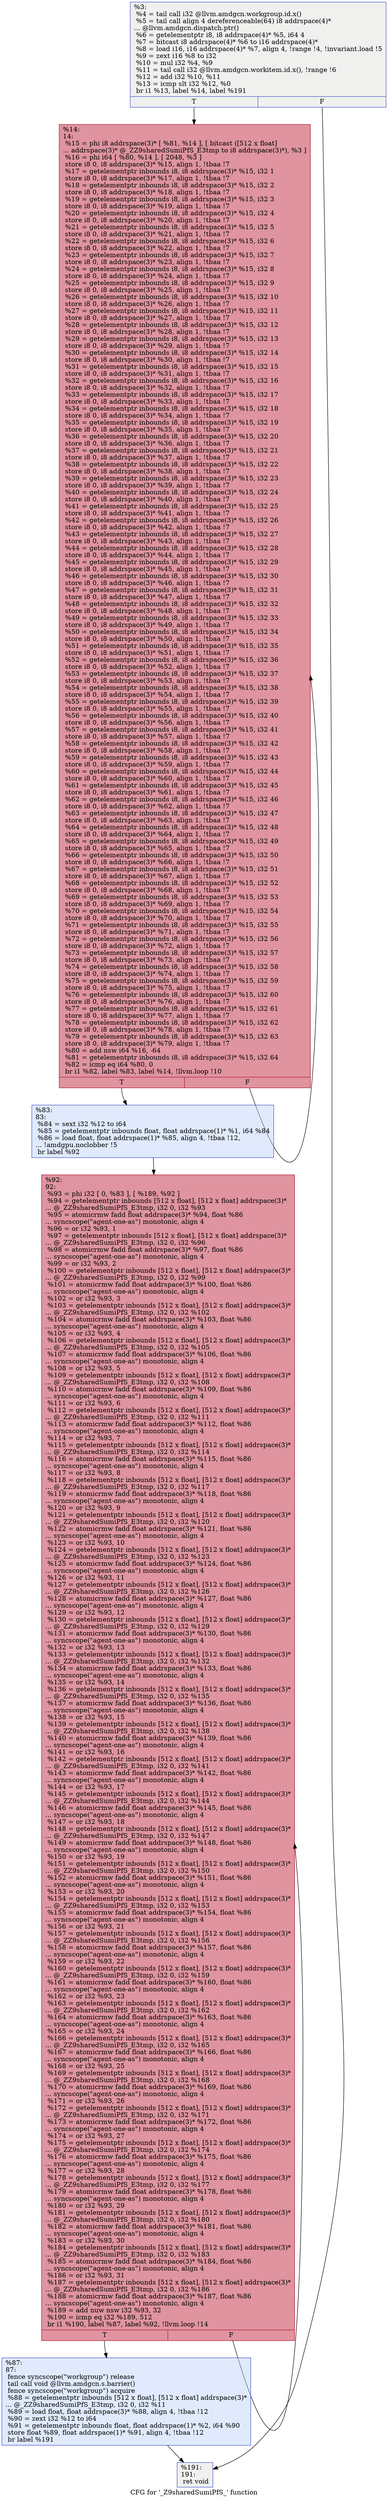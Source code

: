 digraph "CFG for '_Z9sharedSumiPfS_' function" {
	label="CFG for '_Z9sharedSumiPfS_' function";

	Node0x4b15f10 [shape=record,color="#3d50c3ff", style=filled, fillcolor="#dedcdb70",label="{%3:\l  %4 = tail call i32 @llvm.amdgcn.workgroup.id.x()\l  %5 = tail call align 4 dereferenceable(64) i8 addrspace(4)*\l... @llvm.amdgcn.dispatch.ptr()\l  %6 = getelementptr i8, i8 addrspace(4)* %5, i64 4\l  %7 = bitcast i8 addrspace(4)* %6 to i16 addrspace(4)*\l  %8 = load i16, i16 addrspace(4)* %7, align 4, !range !4, !invariant.load !5\l  %9 = zext i16 %8 to i32\l  %10 = mul i32 %4, %9\l  %11 = tail call i32 @llvm.amdgcn.workitem.id.x(), !range !6\l  %12 = add i32 %10, %11\l  %13 = icmp slt i32 %12, %0\l  br i1 %13, label %14, label %191\l|{<s0>T|<s1>F}}"];
	Node0x4b15f10:s0 -> Node0x4b17e10;
	Node0x4b15f10:s1 -> Node0x4b17ea0;
	Node0x4b17e10 [shape=record,color="#b70d28ff", style=filled, fillcolor="#b70d2870",label="{%14:\l14:                                               \l  %15 = phi i8 addrspace(3)* [ %81, %14 ], [ bitcast ([512 x float]\l... addrspace(3)* @_ZZ9sharedSumiPfS_E3tmp to i8 addrspace(3)*), %3 ]\l  %16 = phi i64 [ %80, %14 ], [ 2048, %3 ]\l  store i8 0, i8 addrspace(3)* %15, align 1, !tbaa !7\l  %17 = getelementptr inbounds i8, i8 addrspace(3)* %15, i32 1\l  store i8 0, i8 addrspace(3)* %17, align 1, !tbaa !7\l  %18 = getelementptr inbounds i8, i8 addrspace(3)* %15, i32 2\l  store i8 0, i8 addrspace(3)* %18, align 1, !tbaa !7\l  %19 = getelementptr inbounds i8, i8 addrspace(3)* %15, i32 3\l  store i8 0, i8 addrspace(3)* %19, align 1, !tbaa !7\l  %20 = getelementptr inbounds i8, i8 addrspace(3)* %15, i32 4\l  store i8 0, i8 addrspace(3)* %20, align 1, !tbaa !7\l  %21 = getelementptr inbounds i8, i8 addrspace(3)* %15, i32 5\l  store i8 0, i8 addrspace(3)* %21, align 1, !tbaa !7\l  %22 = getelementptr inbounds i8, i8 addrspace(3)* %15, i32 6\l  store i8 0, i8 addrspace(3)* %22, align 1, !tbaa !7\l  %23 = getelementptr inbounds i8, i8 addrspace(3)* %15, i32 7\l  store i8 0, i8 addrspace(3)* %23, align 1, !tbaa !7\l  %24 = getelementptr inbounds i8, i8 addrspace(3)* %15, i32 8\l  store i8 0, i8 addrspace(3)* %24, align 1, !tbaa !7\l  %25 = getelementptr inbounds i8, i8 addrspace(3)* %15, i32 9\l  store i8 0, i8 addrspace(3)* %25, align 1, !tbaa !7\l  %26 = getelementptr inbounds i8, i8 addrspace(3)* %15, i32 10\l  store i8 0, i8 addrspace(3)* %26, align 1, !tbaa !7\l  %27 = getelementptr inbounds i8, i8 addrspace(3)* %15, i32 11\l  store i8 0, i8 addrspace(3)* %27, align 1, !tbaa !7\l  %28 = getelementptr inbounds i8, i8 addrspace(3)* %15, i32 12\l  store i8 0, i8 addrspace(3)* %28, align 1, !tbaa !7\l  %29 = getelementptr inbounds i8, i8 addrspace(3)* %15, i32 13\l  store i8 0, i8 addrspace(3)* %29, align 1, !tbaa !7\l  %30 = getelementptr inbounds i8, i8 addrspace(3)* %15, i32 14\l  store i8 0, i8 addrspace(3)* %30, align 1, !tbaa !7\l  %31 = getelementptr inbounds i8, i8 addrspace(3)* %15, i32 15\l  store i8 0, i8 addrspace(3)* %31, align 1, !tbaa !7\l  %32 = getelementptr inbounds i8, i8 addrspace(3)* %15, i32 16\l  store i8 0, i8 addrspace(3)* %32, align 1, !tbaa !7\l  %33 = getelementptr inbounds i8, i8 addrspace(3)* %15, i32 17\l  store i8 0, i8 addrspace(3)* %33, align 1, !tbaa !7\l  %34 = getelementptr inbounds i8, i8 addrspace(3)* %15, i32 18\l  store i8 0, i8 addrspace(3)* %34, align 1, !tbaa !7\l  %35 = getelementptr inbounds i8, i8 addrspace(3)* %15, i32 19\l  store i8 0, i8 addrspace(3)* %35, align 1, !tbaa !7\l  %36 = getelementptr inbounds i8, i8 addrspace(3)* %15, i32 20\l  store i8 0, i8 addrspace(3)* %36, align 1, !tbaa !7\l  %37 = getelementptr inbounds i8, i8 addrspace(3)* %15, i32 21\l  store i8 0, i8 addrspace(3)* %37, align 1, !tbaa !7\l  %38 = getelementptr inbounds i8, i8 addrspace(3)* %15, i32 22\l  store i8 0, i8 addrspace(3)* %38, align 1, !tbaa !7\l  %39 = getelementptr inbounds i8, i8 addrspace(3)* %15, i32 23\l  store i8 0, i8 addrspace(3)* %39, align 1, !tbaa !7\l  %40 = getelementptr inbounds i8, i8 addrspace(3)* %15, i32 24\l  store i8 0, i8 addrspace(3)* %40, align 1, !tbaa !7\l  %41 = getelementptr inbounds i8, i8 addrspace(3)* %15, i32 25\l  store i8 0, i8 addrspace(3)* %41, align 1, !tbaa !7\l  %42 = getelementptr inbounds i8, i8 addrspace(3)* %15, i32 26\l  store i8 0, i8 addrspace(3)* %42, align 1, !tbaa !7\l  %43 = getelementptr inbounds i8, i8 addrspace(3)* %15, i32 27\l  store i8 0, i8 addrspace(3)* %43, align 1, !tbaa !7\l  %44 = getelementptr inbounds i8, i8 addrspace(3)* %15, i32 28\l  store i8 0, i8 addrspace(3)* %44, align 1, !tbaa !7\l  %45 = getelementptr inbounds i8, i8 addrspace(3)* %15, i32 29\l  store i8 0, i8 addrspace(3)* %45, align 1, !tbaa !7\l  %46 = getelementptr inbounds i8, i8 addrspace(3)* %15, i32 30\l  store i8 0, i8 addrspace(3)* %46, align 1, !tbaa !7\l  %47 = getelementptr inbounds i8, i8 addrspace(3)* %15, i32 31\l  store i8 0, i8 addrspace(3)* %47, align 1, !tbaa !7\l  %48 = getelementptr inbounds i8, i8 addrspace(3)* %15, i32 32\l  store i8 0, i8 addrspace(3)* %48, align 1, !tbaa !7\l  %49 = getelementptr inbounds i8, i8 addrspace(3)* %15, i32 33\l  store i8 0, i8 addrspace(3)* %49, align 1, !tbaa !7\l  %50 = getelementptr inbounds i8, i8 addrspace(3)* %15, i32 34\l  store i8 0, i8 addrspace(3)* %50, align 1, !tbaa !7\l  %51 = getelementptr inbounds i8, i8 addrspace(3)* %15, i32 35\l  store i8 0, i8 addrspace(3)* %51, align 1, !tbaa !7\l  %52 = getelementptr inbounds i8, i8 addrspace(3)* %15, i32 36\l  store i8 0, i8 addrspace(3)* %52, align 1, !tbaa !7\l  %53 = getelementptr inbounds i8, i8 addrspace(3)* %15, i32 37\l  store i8 0, i8 addrspace(3)* %53, align 1, !tbaa !7\l  %54 = getelementptr inbounds i8, i8 addrspace(3)* %15, i32 38\l  store i8 0, i8 addrspace(3)* %54, align 1, !tbaa !7\l  %55 = getelementptr inbounds i8, i8 addrspace(3)* %15, i32 39\l  store i8 0, i8 addrspace(3)* %55, align 1, !tbaa !7\l  %56 = getelementptr inbounds i8, i8 addrspace(3)* %15, i32 40\l  store i8 0, i8 addrspace(3)* %56, align 1, !tbaa !7\l  %57 = getelementptr inbounds i8, i8 addrspace(3)* %15, i32 41\l  store i8 0, i8 addrspace(3)* %57, align 1, !tbaa !7\l  %58 = getelementptr inbounds i8, i8 addrspace(3)* %15, i32 42\l  store i8 0, i8 addrspace(3)* %58, align 1, !tbaa !7\l  %59 = getelementptr inbounds i8, i8 addrspace(3)* %15, i32 43\l  store i8 0, i8 addrspace(3)* %59, align 1, !tbaa !7\l  %60 = getelementptr inbounds i8, i8 addrspace(3)* %15, i32 44\l  store i8 0, i8 addrspace(3)* %60, align 1, !tbaa !7\l  %61 = getelementptr inbounds i8, i8 addrspace(3)* %15, i32 45\l  store i8 0, i8 addrspace(3)* %61, align 1, !tbaa !7\l  %62 = getelementptr inbounds i8, i8 addrspace(3)* %15, i32 46\l  store i8 0, i8 addrspace(3)* %62, align 1, !tbaa !7\l  %63 = getelementptr inbounds i8, i8 addrspace(3)* %15, i32 47\l  store i8 0, i8 addrspace(3)* %63, align 1, !tbaa !7\l  %64 = getelementptr inbounds i8, i8 addrspace(3)* %15, i32 48\l  store i8 0, i8 addrspace(3)* %64, align 1, !tbaa !7\l  %65 = getelementptr inbounds i8, i8 addrspace(3)* %15, i32 49\l  store i8 0, i8 addrspace(3)* %65, align 1, !tbaa !7\l  %66 = getelementptr inbounds i8, i8 addrspace(3)* %15, i32 50\l  store i8 0, i8 addrspace(3)* %66, align 1, !tbaa !7\l  %67 = getelementptr inbounds i8, i8 addrspace(3)* %15, i32 51\l  store i8 0, i8 addrspace(3)* %67, align 1, !tbaa !7\l  %68 = getelementptr inbounds i8, i8 addrspace(3)* %15, i32 52\l  store i8 0, i8 addrspace(3)* %68, align 1, !tbaa !7\l  %69 = getelementptr inbounds i8, i8 addrspace(3)* %15, i32 53\l  store i8 0, i8 addrspace(3)* %69, align 1, !tbaa !7\l  %70 = getelementptr inbounds i8, i8 addrspace(3)* %15, i32 54\l  store i8 0, i8 addrspace(3)* %70, align 1, !tbaa !7\l  %71 = getelementptr inbounds i8, i8 addrspace(3)* %15, i32 55\l  store i8 0, i8 addrspace(3)* %71, align 1, !tbaa !7\l  %72 = getelementptr inbounds i8, i8 addrspace(3)* %15, i32 56\l  store i8 0, i8 addrspace(3)* %72, align 1, !tbaa !7\l  %73 = getelementptr inbounds i8, i8 addrspace(3)* %15, i32 57\l  store i8 0, i8 addrspace(3)* %73, align 1, !tbaa !7\l  %74 = getelementptr inbounds i8, i8 addrspace(3)* %15, i32 58\l  store i8 0, i8 addrspace(3)* %74, align 1, !tbaa !7\l  %75 = getelementptr inbounds i8, i8 addrspace(3)* %15, i32 59\l  store i8 0, i8 addrspace(3)* %75, align 1, !tbaa !7\l  %76 = getelementptr inbounds i8, i8 addrspace(3)* %15, i32 60\l  store i8 0, i8 addrspace(3)* %76, align 1, !tbaa !7\l  %77 = getelementptr inbounds i8, i8 addrspace(3)* %15, i32 61\l  store i8 0, i8 addrspace(3)* %77, align 1, !tbaa !7\l  %78 = getelementptr inbounds i8, i8 addrspace(3)* %15, i32 62\l  store i8 0, i8 addrspace(3)* %78, align 1, !tbaa !7\l  %79 = getelementptr inbounds i8, i8 addrspace(3)* %15, i32 63\l  store i8 0, i8 addrspace(3)* %79, align 1, !tbaa !7\l  %80 = add nsw i64 %16, -64\l  %81 = getelementptr inbounds i8, i8 addrspace(3)* %15, i32 64\l  %82 = icmp eq i64 %80, 0\l  br i1 %82, label %83, label %14, !llvm.loop !10\l|{<s0>T|<s1>F}}"];
	Node0x4b17e10:s0 -> Node0x4b1ff30;
	Node0x4b17e10:s1 -> Node0x4b17e10;
	Node0x4b1ff30 [shape=record,color="#3d50c3ff", style=filled, fillcolor="#b9d0f970",label="{%83:\l83:                                               \l  %84 = sext i32 %12 to i64\l  %85 = getelementptr inbounds float, float addrspace(1)* %1, i64 %84\l  %86 = load float, float addrspace(1)* %85, align 4, !tbaa !12,\l... !amdgpu.noclobber !5\l  br label %92\l}"];
	Node0x4b1ff30 -> Node0x4b20e00;
	Node0x4b20f00 [shape=record,color="#3d50c3ff", style=filled, fillcolor="#b9d0f970",label="{%87:\l87:                                               \l  fence syncscope(\"workgroup\") release\l  tail call void @llvm.amdgcn.s.barrier()\l  fence syncscope(\"workgroup\") acquire\l  %88 = getelementptr inbounds [512 x float], [512 x float] addrspace(3)*\l... @_ZZ9sharedSumiPfS_E3tmp, i32 0, i32 %11\l  %89 = load float, float addrspace(3)* %88, align 4, !tbaa !12\l  %90 = zext i32 %12 to i64\l  %91 = getelementptr inbounds float, float addrspace(1)* %2, i64 %90\l  store float %89, float addrspace(1)* %91, align 4, !tbaa !12\l  br label %191\l}"];
	Node0x4b20f00 -> Node0x4b17ea0;
	Node0x4b20e00 [shape=record,color="#b70d28ff", style=filled, fillcolor="#b70d2870",label="{%92:\l92:                                               \l  %93 = phi i32 [ 0, %83 ], [ %189, %92 ]\l  %94 = getelementptr inbounds [512 x float], [512 x float] addrspace(3)*\l... @_ZZ9sharedSumiPfS_E3tmp, i32 0, i32 %93\l  %95 = atomicrmw fadd float addrspace(3)* %94, float %86\l... syncscope(\"agent-one-as\") monotonic, align 4\l  %96 = or i32 %93, 1\l  %97 = getelementptr inbounds [512 x float], [512 x float] addrspace(3)*\l... @_ZZ9sharedSumiPfS_E3tmp, i32 0, i32 %96\l  %98 = atomicrmw fadd float addrspace(3)* %97, float %86\l... syncscope(\"agent-one-as\") monotonic, align 4\l  %99 = or i32 %93, 2\l  %100 = getelementptr inbounds [512 x float], [512 x float] addrspace(3)*\l... @_ZZ9sharedSumiPfS_E3tmp, i32 0, i32 %99\l  %101 = atomicrmw fadd float addrspace(3)* %100, float %86\l... syncscope(\"agent-one-as\") monotonic, align 4\l  %102 = or i32 %93, 3\l  %103 = getelementptr inbounds [512 x float], [512 x float] addrspace(3)*\l... @_ZZ9sharedSumiPfS_E3tmp, i32 0, i32 %102\l  %104 = atomicrmw fadd float addrspace(3)* %103, float %86\l... syncscope(\"agent-one-as\") monotonic, align 4\l  %105 = or i32 %93, 4\l  %106 = getelementptr inbounds [512 x float], [512 x float] addrspace(3)*\l... @_ZZ9sharedSumiPfS_E3tmp, i32 0, i32 %105\l  %107 = atomicrmw fadd float addrspace(3)* %106, float %86\l... syncscope(\"agent-one-as\") monotonic, align 4\l  %108 = or i32 %93, 5\l  %109 = getelementptr inbounds [512 x float], [512 x float] addrspace(3)*\l... @_ZZ9sharedSumiPfS_E3tmp, i32 0, i32 %108\l  %110 = atomicrmw fadd float addrspace(3)* %109, float %86\l... syncscope(\"agent-one-as\") monotonic, align 4\l  %111 = or i32 %93, 6\l  %112 = getelementptr inbounds [512 x float], [512 x float] addrspace(3)*\l... @_ZZ9sharedSumiPfS_E3tmp, i32 0, i32 %111\l  %113 = atomicrmw fadd float addrspace(3)* %112, float %86\l... syncscope(\"agent-one-as\") monotonic, align 4\l  %114 = or i32 %93, 7\l  %115 = getelementptr inbounds [512 x float], [512 x float] addrspace(3)*\l... @_ZZ9sharedSumiPfS_E3tmp, i32 0, i32 %114\l  %116 = atomicrmw fadd float addrspace(3)* %115, float %86\l... syncscope(\"agent-one-as\") monotonic, align 4\l  %117 = or i32 %93, 8\l  %118 = getelementptr inbounds [512 x float], [512 x float] addrspace(3)*\l... @_ZZ9sharedSumiPfS_E3tmp, i32 0, i32 %117\l  %119 = atomicrmw fadd float addrspace(3)* %118, float %86\l... syncscope(\"agent-one-as\") monotonic, align 4\l  %120 = or i32 %93, 9\l  %121 = getelementptr inbounds [512 x float], [512 x float] addrspace(3)*\l... @_ZZ9sharedSumiPfS_E3tmp, i32 0, i32 %120\l  %122 = atomicrmw fadd float addrspace(3)* %121, float %86\l... syncscope(\"agent-one-as\") monotonic, align 4\l  %123 = or i32 %93, 10\l  %124 = getelementptr inbounds [512 x float], [512 x float] addrspace(3)*\l... @_ZZ9sharedSumiPfS_E3tmp, i32 0, i32 %123\l  %125 = atomicrmw fadd float addrspace(3)* %124, float %86\l... syncscope(\"agent-one-as\") monotonic, align 4\l  %126 = or i32 %93, 11\l  %127 = getelementptr inbounds [512 x float], [512 x float] addrspace(3)*\l... @_ZZ9sharedSumiPfS_E3tmp, i32 0, i32 %126\l  %128 = atomicrmw fadd float addrspace(3)* %127, float %86\l... syncscope(\"agent-one-as\") monotonic, align 4\l  %129 = or i32 %93, 12\l  %130 = getelementptr inbounds [512 x float], [512 x float] addrspace(3)*\l... @_ZZ9sharedSumiPfS_E3tmp, i32 0, i32 %129\l  %131 = atomicrmw fadd float addrspace(3)* %130, float %86\l... syncscope(\"agent-one-as\") monotonic, align 4\l  %132 = or i32 %93, 13\l  %133 = getelementptr inbounds [512 x float], [512 x float] addrspace(3)*\l... @_ZZ9sharedSumiPfS_E3tmp, i32 0, i32 %132\l  %134 = atomicrmw fadd float addrspace(3)* %133, float %86\l... syncscope(\"agent-one-as\") monotonic, align 4\l  %135 = or i32 %93, 14\l  %136 = getelementptr inbounds [512 x float], [512 x float] addrspace(3)*\l... @_ZZ9sharedSumiPfS_E3tmp, i32 0, i32 %135\l  %137 = atomicrmw fadd float addrspace(3)* %136, float %86\l... syncscope(\"agent-one-as\") monotonic, align 4\l  %138 = or i32 %93, 15\l  %139 = getelementptr inbounds [512 x float], [512 x float] addrspace(3)*\l... @_ZZ9sharedSumiPfS_E3tmp, i32 0, i32 %138\l  %140 = atomicrmw fadd float addrspace(3)* %139, float %86\l... syncscope(\"agent-one-as\") monotonic, align 4\l  %141 = or i32 %93, 16\l  %142 = getelementptr inbounds [512 x float], [512 x float] addrspace(3)*\l... @_ZZ9sharedSumiPfS_E3tmp, i32 0, i32 %141\l  %143 = atomicrmw fadd float addrspace(3)* %142, float %86\l... syncscope(\"agent-one-as\") monotonic, align 4\l  %144 = or i32 %93, 17\l  %145 = getelementptr inbounds [512 x float], [512 x float] addrspace(3)*\l... @_ZZ9sharedSumiPfS_E3tmp, i32 0, i32 %144\l  %146 = atomicrmw fadd float addrspace(3)* %145, float %86\l... syncscope(\"agent-one-as\") monotonic, align 4\l  %147 = or i32 %93, 18\l  %148 = getelementptr inbounds [512 x float], [512 x float] addrspace(3)*\l... @_ZZ9sharedSumiPfS_E3tmp, i32 0, i32 %147\l  %149 = atomicrmw fadd float addrspace(3)* %148, float %86\l... syncscope(\"agent-one-as\") monotonic, align 4\l  %150 = or i32 %93, 19\l  %151 = getelementptr inbounds [512 x float], [512 x float] addrspace(3)*\l... @_ZZ9sharedSumiPfS_E3tmp, i32 0, i32 %150\l  %152 = atomicrmw fadd float addrspace(3)* %151, float %86\l... syncscope(\"agent-one-as\") monotonic, align 4\l  %153 = or i32 %93, 20\l  %154 = getelementptr inbounds [512 x float], [512 x float] addrspace(3)*\l... @_ZZ9sharedSumiPfS_E3tmp, i32 0, i32 %153\l  %155 = atomicrmw fadd float addrspace(3)* %154, float %86\l... syncscope(\"agent-one-as\") monotonic, align 4\l  %156 = or i32 %93, 21\l  %157 = getelementptr inbounds [512 x float], [512 x float] addrspace(3)*\l... @_ZZ9sharedSumiPfS_E3tmp, i32 0, i32 %156\l  %158 = atomicrmw fadd float addrspace(3)* %157, float %86\l... syncscope(\"agent-one-as\") monotonic, align 4\l  %159 = or i32 %93, 22\l  %160 = getelementptr inbounds [512 x float], [512 x float] addrspace(3)*\l... @_ZZ9sharedSumiPfS_E3tmp, i32 0, i32 %159\l  %161 = atomicrmw fadd float addrspace(3)* %160, float %86\l... syncscope(\"agent-one-as\") monotonic, align 4\l  %162 = or i32 %93, 23\l  %163 = getelementptr inbounds [512 x float], [512 x float] addrspace(3)*\l... @_ZZ9sharedSumiPfS_E3tmp, i32 0, i32 %162\l  %164 = atomicrmw fadd float addrspace(3)* %163, float %86\l... syncscope(\"agent-one-as\") monotonic, align 4\l  %165 = or i32 %93, 24\l  %166 = getelementptr inbounds [512 x float], [512 x float] addrspace(3)*\l... @_ZZ9sharedSumiPfS_E3tmp, i32 0, i32 %165\l  %167 = atomicrmw fadd float addrspace(3)* %166, float %86\l... syncscope(\"agent-one-as\") monotonic, align 4\l  %168 = or i32 %93, 25\l  %169 = getelementptr inbounds [512 x float], [512 x float] addrspace(3)*\l... @_ZZ9sharedSumiPfS_E3tmp, i32 0, i32 %168\l  %170 = atomicrmw fadd float addrspace(3)* %169, float %86\l... syncscope(\"agent-one-as\") monotonic, align 4\l  %171 = or i32 %93, 26\l  %172 = getelementptr inbounds [512 x float], [512 x float] addrspace(3)*\l... @_ZZ9sharedSumiPfS_E3tmp, i32 0, i32 %171\l  %173 = atomicrmw fadd float addrspace(3)* %172, float %86\l... syncscope(\"agent-one-as\") monotonic, align 4\l  %174 = or i32 %93, 27\l  %175 = getelementptr inbounds [512 x float], [512 x float] addrspace(3)*\l... @_ZZ9sharedSumiPfS_E3tmp, i32 0, i32 %174\l  %176 = atomicrmw fadd float addrspace(3)* %175, float %86\l... syncscope(\"agent-one-as\") monotonic, align 4\l  %177 = or i32 %93, 28\l  %178 = getelementptr inbounds [512 x float], [512 x float] addrspace(3)*\l... @_ZZ9sharedSumiPfS_E3tmp, i32 0, i32 %177\l  %179 = atomicrmw fadd float addrspace(3)* %178, float %86\l... syncscope(\"agent-one-as\") monotonic, align 4\l  %180 = or i32 %93, 29\l  %181 = getelementptr inbounds [512 x float], [512 x float] addrspace(3)*\l... @_ZZ9sharedSumiPfS_E3tmp, i32 0, i32 %180\l  %182 = atomicrmw fadd float addrspace(3)* %181, float %86\l... syncscope(\"agent-one-as\") monotonic, align 4\l  %183 = or i32 %93, 30\l  %184 = getelementptr inbounds [512 x float], [512 x float] addrspace(3)*\l... @_ZZ9sharedSumiPfS_E3tmp, i32 0, i32 %183\l  %185 = atomicrmw fadd float addrspace(3)* %184, float %86\l... syncscope(\"agent-one-as\") monotonic, align 4\l  %186 = or i32 %93, 31\l  %187 = getelementptr inbounds [512 x float], [512 x float] addrspace(3)*\l... @_ZZ9sharedSumiPfS_E3tmp, i32 0, i32 %186\l  %188 = atomicrmw fadd float addrspace(3)* %187, float %86\l... syncscope(\"agent-one-as\") monotonic, align 4\l  %189 = add nuw nsw i32 %93, 32\l  %190 = icmp eq i32 %189, 512\l  br i1 %190, label %87, label %92, !llvm.loop !14\l|{<s0>T|<s1>F}}"];
	Node0x4b20e00:s0 -> Node0x4b20f00;
	Node0x4b20e00:s1 -> Node0x4b20e00;
	Node0x4b17ea0 [shape=record,color="#3d50c3ff", style=filled, fillcolor="#dedcdb70",label="{%191:\l191:                                              \l  ret void\l}"];
}
